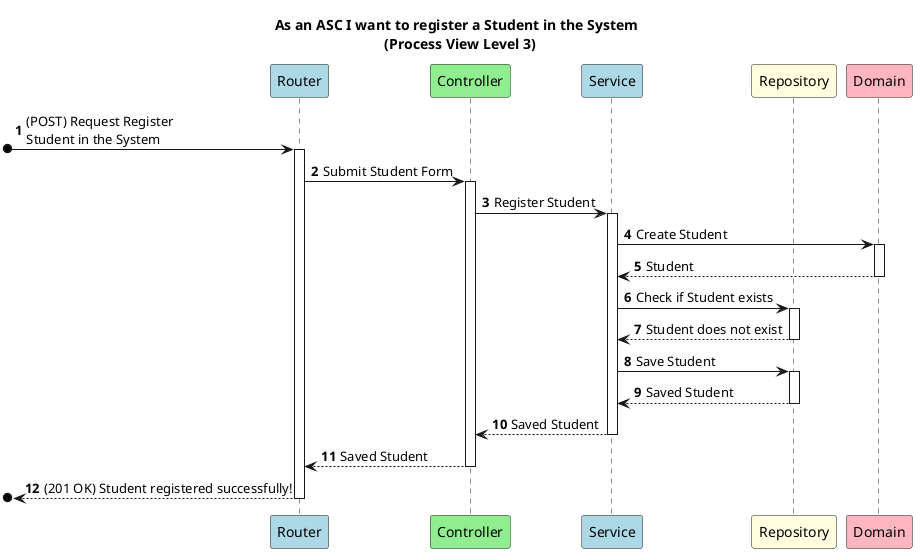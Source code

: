@startuml

autonumber

title As an ASC I want to register a Student in the System \n (Process View Level 3)

participant "Router" as RO #lightblue
participant "Controller" as C #lightgreen
participant "Service" as S #lightblue
participant "Repository" as R #lightyellow
participant "Domain" as D #lightpink

[o-> RO ++: (POST) Request Register\nStudent in the System

RO -> C ++: Submit Student Form
C -> S ++: Register Student

S -> D ++: Create Student
D --> S --: Student

S -> R ++: Check if Student exists
R --> S --: Student does not exist

S -> R ++: Save Student
R --> S --: Saved Student

S --> C --: Saved Student
C --> RO --: Saved Student
[o<-- RO --: (201 OK) Student registered successfully!

@enduml